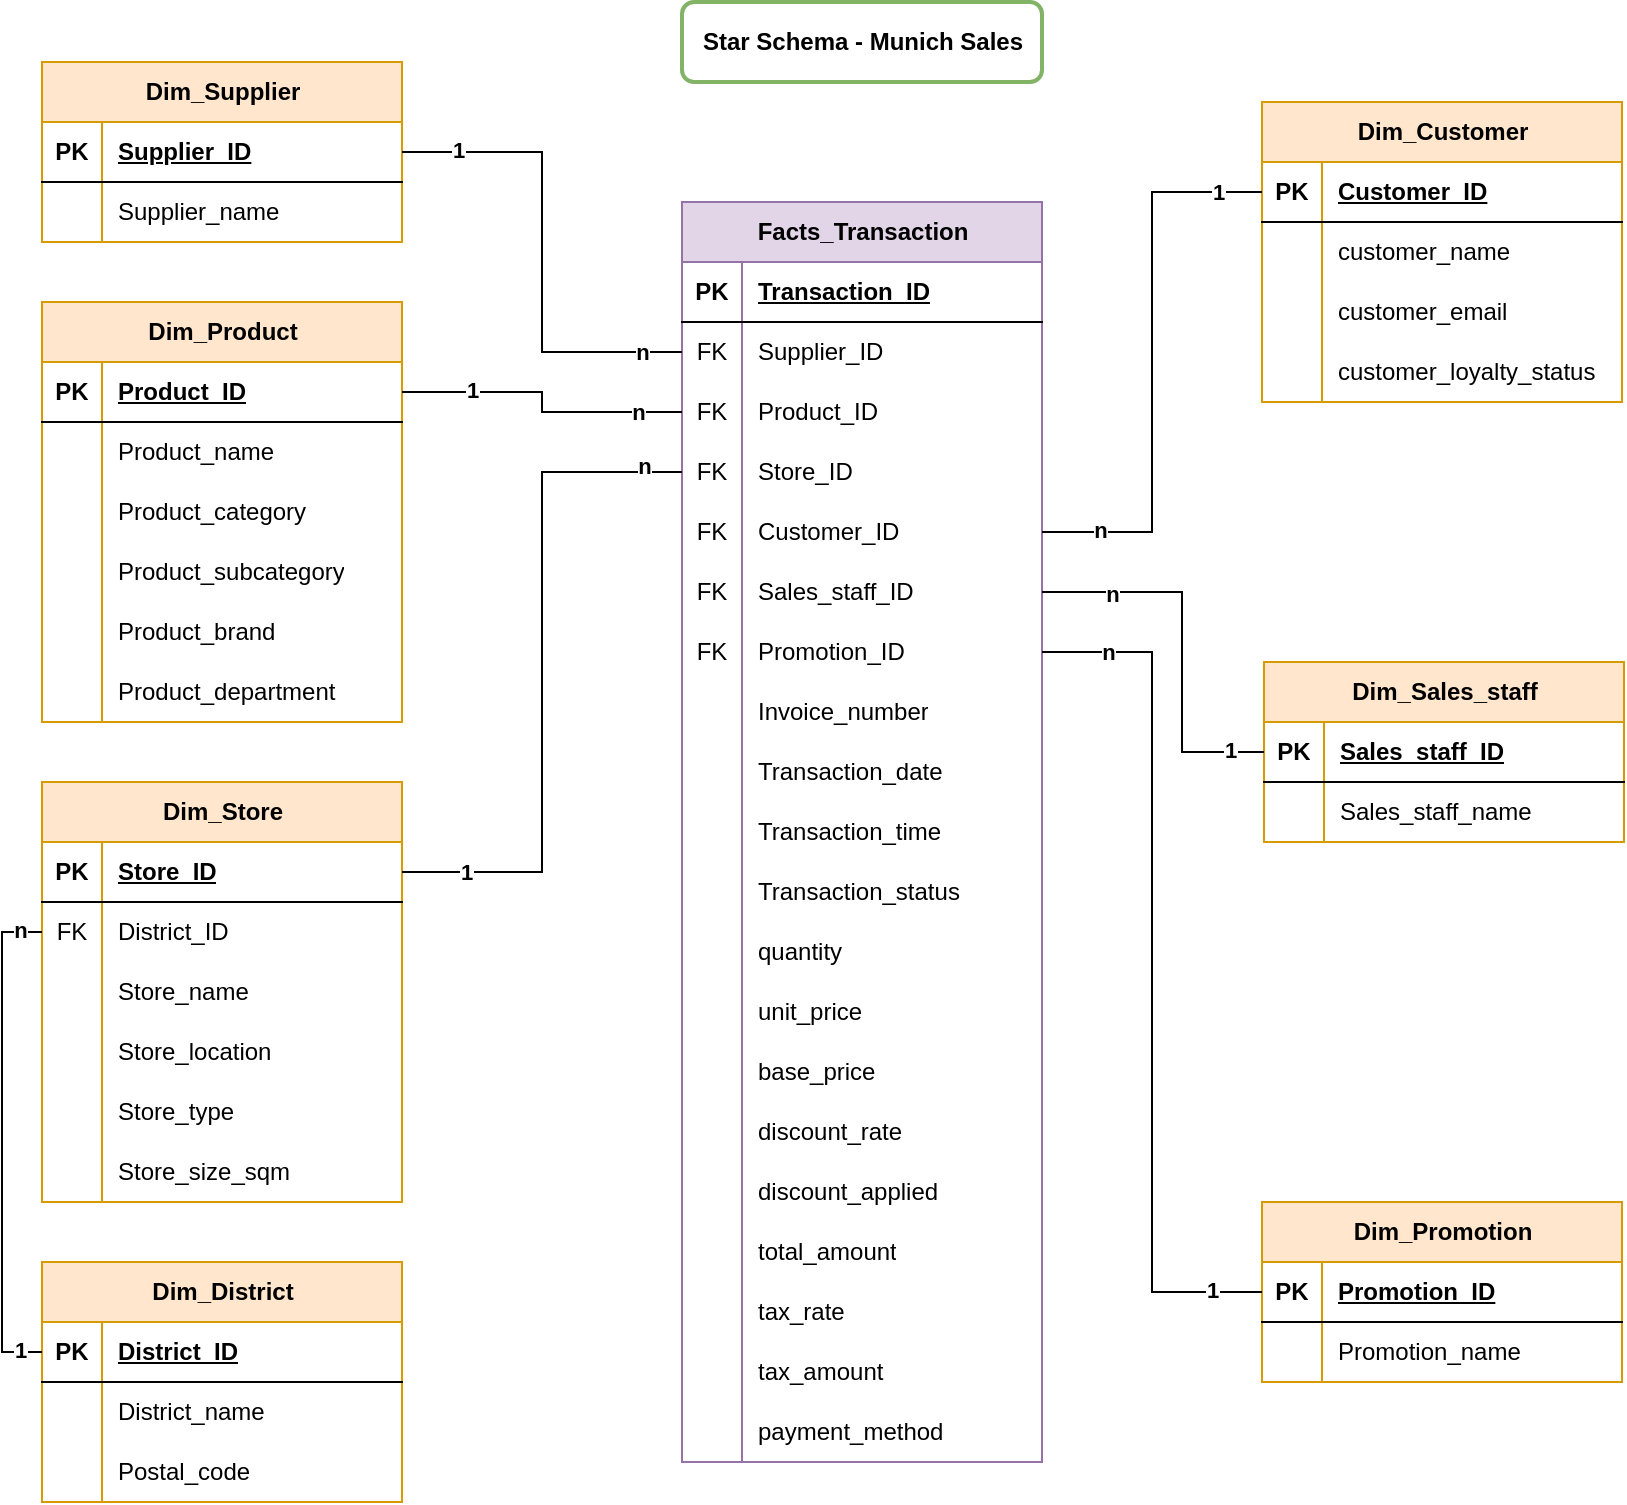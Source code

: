 <mxfile version="26.2.2">
  <diagram id="Hzve3-ISq8-HpT1k10OH" name="Starschema">
    <mxGraphModel dx="1347" dy="943" grid="1" gridSize="10" guides="1" tooltips="1" connect="1" arrows="1" fold="1" page="1" pageScale="1" pageWidth="1169" pageHeight="827" math="0" shadow="0">
      <root>
        <mxCell id="0" />
        <mxCell id="1" parent="0" />
        <mxCell id="BMUu9ArP3gVs7xEnWTKk-1" value="Dim_Customer" style="shape=table;startSize=30;container=1;collapsible=1;childLayout=tableLayout;fixedRows=1;rowLines=0;fontStyle=1;align=center;resizeLast=1;html=1;fillColor=#ffe6cc;strokeColor=#d79b00;" parent="1" vertex="1">
          <mxGeometry x="770" y="60" width="180" height="150" as="geometry" />
        </mxCell>
        <mxCell id="BMUu9ArP3gVs7xEnWTKk-2" value="" style="shape=tableRow;horizontal=0;startSize=0;swimlaneHead=0;swimlaneBody=0;fillColor=none;collapsible=0;dropTarget=0;points=[[0,0.5],[1,0.5]];portConstraint=eastwest;top=0;left=0;right=0;bottom=1;" parent="BMUu9ArP3gVs7xEnWTKk-1" vertex="1">
          <mxGeometry y="30" width="180" height="30" as="geometry" />
        </mxCell>
        <mxCell id="BMUu9ArP3gVs7xEnWTKk-3" value="PK" style="shape=partialRectangle;connectable=0;fillColor=none;top=0;left=0;bottom=0;right=0;fontStyle=1;overflow=hidden;whiteSpace=wrap;html=1;" parent="BMUu9ArP3gVs7xEnWTKk-2" vertex="1">
          <mxGeometry width="30" height="30" as="geometry">
            <mxRectangle width="30" height="30" as="alternateBounds" />
          </mxGeometry>
        </mxCell>
        <mxCell id="BMUu9ArP3gVs7xEnWTKk-4" value="Customer_ID" style="shape=partialRectangle;connectable=0;fillColor=none;top=0;left=0;bottom=0;right=0;align=left;spacingLeft=6;fontStyle=5;overflow=hidden;whiteSpace=wrap;html=1;" parent="BMUu9ArP3gVs7xEnWTKk-2" vertex="1">
          <mxGeometry x="30" width="150" height="30" as="geometry">
            <mxRectangle width="150" height="30" as="alternateBounds" />
          </mxGeometry>
        </mxCell>
        <mxCell id="BMUu9ArP3gVs7xEnWTKk-5" value="" style="shape=tableRow;horizontal=0;startSize=0;swimlaneHead=0;swimlaneBody=0;fillColor=none;collapsible=0;dropTarget=0;points=[[0,0.5],[1,0.5]];portConstraint=eastwest;top=0;left=0;right=0;bottom=0;" parent="BMUu9ArP3gVs7xEnWTKk-1" vertex="1">
          <mxGeometry y="60" width="180" height="30" as="geometry" />
        </mxCell>
        <mxCell id="BMUu9ArP3gVs7xEnWTKk-6" value="" style="shape=partialRectangle;connectable=0;fillColor=none;top=0;left=0;bottom=0;right=0;editable=1;overflow=hidden;whiteSpace=wrap;html=1;" parent="BMUu9ArP3gVs7xEnWTKk-5" vertex="1">
          <mxGeometry width="30" height="30" as="geometry">
            <mxRectangle width="30" height="30" as="alternateBounds" />
          </mxGeometry>
        </mxCell>
        <mxCell id="BMUu9ArP3gVs7xEnWTKk-7" value="customer_name" style="shape=partialRectangle;connectable=0;fillColor=none;top=0;left=0;bottom=0;right=0;align=left;spacingLeft=6;overflow=hidden;whiteSpace=wrap;html=1;" parent="BMUu9ArP3gVs7xEnWTKk-5" vertex="1">
          <mxGeometry x="30" width="150" height="30" as="geometry">
            <mxRectangle width="150" height="30" as="alternateBounds" />
          </mxGeometry>
        </mxCell>
        <mxCell id="BMUu9ArP3gVs7xEnWTKk-8" value="" style="shape=tableRow;horizontal=0;startSize=0;swimlaneHead=0;swimlaneBody=0;fillColor=none;collapsible=0;dropTarget=0;points=[[0,0.5],[1,0.5]];portConstraint=eastwest;top=0;left=0;right=0;bottom=0;" parent="BMUu9ArP3gVs7xEnWTKk-1" vertex="1">
          <mxGeometry y="90" width="180" height="30" as="geometry" />
        </mxCell>
        <mxCell id="BMUu9ArP3gVs7xEnWTKk-9" value="" style="shape=partialRectangle;connectable=0;fillColor=none;top=0;left=0;bottom=0;right=0;editable=1;overflow=hidden;whiteSpace=wrap;html=1;" parent="BMUu9ArP3gVs7xEnWTKk-8" vertex="1">
          <mxGeometry width="30" height="30" as="geometry">
            <mxRectangle width="30" height="30" as="alternateBounds" />
          </mxGeometry>
        </mxCell>
        <mxCell id="BMUu9ArP3gVs7xEnWTKk-10" value="customer_email" style="shape=partialRectangle;connectable=0;fillColor=none;top=0;left=0;bottom=0;right=0;align=left;spacingLeft=6;overflow=hidden;whiteSpace=wrap;html=1;" parent="BMUu9ArP3gVs7xEnWTKk-8" vertex="1">
          <mxGeometry x="30" width="150" height="30" as="geometry">
            <mxRectangle width="150" height="30" as="alternateBounds" />
          </mxGeometry>
        </mxCell>
        <mxCell id="BMUu9ArP3gVs7xEnWTKk-11" value="" style="shape=tableRow;horizontal=0;startSize=0;swimlaneHead=0;swimlaneBody=0;fillColor=none;collapsible=0;dropTarget=0;points=[[0,0.5],[1,0.5]];portConstraint=eastwest;top=0;left=0;right=0;bottom=0;" parent="BMUu9ArP3gVs7xEnWTKk-1" vertex="1">
          <mxGeometry y="120" width="180" height="30" as="geometry" />
        </mxCell>
        <mxCell id="BMUu9ArP3gVs7xEnWTKk-12" value="" style="shape=partialRectangle;connectable=0;fillColor=none;top=0;left=0;bottom=0;right=0;editable=1;overflow=hidden;whiteSpace=wrap;html=1;" parent="BMUu9ArP3gVs7xEnWTKk-11" vertex="1">
          <mxGeometry width="30" height="30" as="geometry">
            <mxRectangle width="30" height="30" as="alternateBounds" />
          </mxGeometry>
        </mxCell>
        <mxCell id="BMUu9ArP3gVs7xEnWTKk-13" value="customer_loyalty_status" style="shape=partialRectangle;connectable=0;fillColor=none;top=0;left=0;bottom=0;right=0;align=left;spacingLeft=6;overflow=hidden;whiteSpace=wrap;html=1;" parent="BMUu9ArP3gVs7xEnWTKk-11" vertex="1">
          <mxGeometry x="30" width="150" height="30" as="geometry">
            <mxRectangle width="150" height="30" as="alternateBounds" />
          </mxGeometry>
        </mxCell>
        <mxCell id="BMUu9ArP3gVs7xEnWTKk-14" value="Dim_Product" style="shape=table;startSize=30;container=1;collapsible=1;childLayout=tableLayout;fixedRows=1;rowLines=0;fontStyle=1;align=center;resizeLast=1;html=1;fillColor=#ffe6cc;strokeColor=#d79b00;" parent="1" vertex="1">
          <mxGeometry x="160" y="160" width="180" height="210" as="geometry" />
        </mxCell>
        <mxCell id="BMUu9ArP3gVs7xEnWTKk-15" value="" style="shape=tableRow;horizontal=0;startSize=0;swimlaneHead=0;swimlaneBody=0;fillColor=none;collapsible=0;dropTarget=0;points=[[0,0.5],[1,0.5]];portConstraint=eastwest;top=0;left=0;right=0;bottom=1;" parent="BMUu9ArP3gVs7xEnWTKk-14" vertex="1">
          <mxGeometry y="30" width="180" height="30" as="geometry" />
        </mxCell>
        <mxCell id="BMUu9ArP3gVs7xEnWTKk-16" value="PK" style="shape=partialRectangle;connectable=0;fillColor=none;top=0;left=0;bottom=0;right=0;fontStyle=1;overflow=hidden;whiteSpace=wrap;html=1;" parent="BMUu9ArP3gVs7xEnWTKk-15" vertex="1">
          <mxGeometry width="30" height="30" as="geometry">
            <mxRectangle width="30" height="30" as="alternateBounds" />
          </mxGeometry>
        </mxCell>
        <mxCell id="BMUu9ArP3gVs7xEnWTKk-17" value="Product_ID" style="shape=partialRectangle;connectable=0;fillColor=none;top=0;left=0;bottom=0;right=0;align=left;spacingLeft=6;fontStyle=5;overflow=hidden;whiteSpace=wrap;html=1;" parent="BMUu9ArP3gVs7xEnWTKk-15" vertex="1">
          <mxGeometry x="30" width="150" height="30" as="geometry">
            <mxRectangle width="150" height="30" as="alternateBounds" />
          </mxGeometry>
        </mxCell>
        <mxCell id="BMUu9ArP3gVs7xEnWTKk-18" value="" style="shape=tableRow;horizontal=0;startSize=0;swimlaneHead=0;swimlaneBody=0;fillColor=none;collapsible=0;dropTarget=0;points=[[0,0.5],[1,0.5]];portConstraint=eastwest;top=0;left=0;right=0;bottom=0;" parent="BMUu9ArP3gVs7xEnWTKk-14" vertex="1">
          <mxGeometry y="60" width="180" height="30" as="geometry" />
        </mxCell>
        <mxCell id="BMUu9ArP3gVs7xEnWTKk-19" value="" style="shape=partialRectangle;connectable=0;fillColor=none;top=0;left=0;bottom=0;right=0;editable=1;overflow=hidden;whiteSpace=wrap;html=1;" parent="BMUu9ArP3gVs7xEnWTKk-18" vertex="1">
          <mxGeometry width="30" height="30" as="geometry">
            <mxRectangle width="30" height="30" as="alternateBounds" />
          </mxGeometry>
        </mxCell>
        <mxCell id="BMUu9ArP3gVs7xEnWTKk-20" value="Product_name" style="shape=partialRectangle;connectable=0;fillColor=none;top=0;left=0;bottom=0;right=0;align=left;spacingLeft=6;overflow=hidden;whiteSpace=wrap;html=1;" parent="BMUu9ArP3gVs7xEnWTKk-18" vertex="1">
          <mxGeometry x="30" width="150" height="30" as="geometry">
            <mxRectangle width="150" height="30" as="alternateBounds" />
          </mxGeometry>
        </mxCell>
        <mxCell id="BMUu9ArP3gVs7xEnWTKk-21" value="" style="shape=tableRow;horizontal=0;startSize=0;swimlaneHead=0;swimlaneBody=0;fillColor=none;collapsible=0;dropTarget=0;points=[[0,0.5],[1,0.5]];portConstraint=eastwest;top=0;left=0;right=0;bottom=0;" parent="BMUu9ArP3gVs7xEnWTKk-14" vertex="1">
          <mxGeometry y="90" width="180" height="30" as="geometry" />
        </mxCell>
        <mxCell id="BMUu9ArP3gVs7xEnWTKk-22" value="" style="shape=partialRectangle;connectable=0;fillColor=none;top=0;left=0;bottom=0;right=0;editable=1;overflow=hidden;whiteSpace=wrap;html=1;" parent="BMUu9ArP3gVs7xEnWTKk-21" vertex="1">
          <mxGeometry width="30" height="30" as="geometry">
            <mxRectangle width="30" height="30" as="alternateBounds" />
          </mxGeometry>
        </mxCell>
        <mxCell id="BMUu9ArP3gVs7xEnWTKk-23" value="Product_category" style="shape=partialRectangle;connectable=0;fillColor=none;top=0;left=0;bottom=0;right=0;align=left;spacingLeft=6;overflow=hidden;whiteSpace=wrap;html=1;" parent="BMUu9ArP3gVs7xEnWTKk-21" vertex="1">
          <mxGeometry x="30" width="150" height="30" as="geometry">
            <mxRectangle width="150" height="30" as="alternateBounds" />
          </mxGeometry>
        </mxCell>
        <mxCell id="BMUu9ArP3gVs7xEnWTKk-24" value="" style="shape=tableRow;horizontal=0;startSize=0;swimlaneHead=0;swimlaneBody=0;fillColor=none;collapsible=0;dropTarget=0;points=[[0,0.5],[1,0.5]];portConstraint=eastwest;top=0;left=0;right=0;bottom=0;" parent="BMUu9ArP3gVs7xEnWTKk-14" vertex="1">
          <mxGeometry y="120" width="180" height="30" as="geometry" />
        </mxCell>
        <mxCell id="BMUu9ArP3gVs7xEnWTKk-25" value="" style="shape=partialRectangle;connectable=0;fillColor=none;top=0;left=0;bottom=0;right=0;editable=1;overflow=hidden;whiteSpace=wrap;html=1;" parent="BMUu9ArP3gVs7xEnWTKk-24" vertex="1">
          <mxGeometry width="30" height="30" as="geometry">
            <mxRectangle width="30" height="30" as="alternateBounds" />
          </mxGeometry>
        </mxCell>
        <mxCell id="BMUu9ArP3gVs7xEnWTKk-26" value="Product_subcategory" style="shape=partialRectangle;connectable=0;fillColor=none;top=0;left=0;bottom=0;right=0;align=left;spacingLeft=6;overflow=hidden;whiteSpace=wrap;html=1;" parent="BMUu9ArP3gVs7xEnWTKk-24" vertex="1">
          <mxGeometry x="30" width="150" height="30" as="geometry">
            <mxRectangle width="150" height="30" as="alternateBounds" />
          </mxGeometry>
        </mxCell>
        <mxCell id="BMUu9ArP3gVs7xEnWTKk-27" value="" style="shape=tableRow;horizontal=0;startSize=0;swimlaneHead=0;swimlaneBody=0;fillColor=none;collapsible=0;dropTarget=0;points=[[0,0.5],[1,0.5]];portConstraint=eastwest;top=0;left=0;right=0;bottom=0;" parent="BMUu9ArP3gVs7xEnWTKk-14" vertex="1">
          <mxGeometry y="150" width="180" height="30" as="geometry" />
        </mxCell>
        <mxCell id="BMUu9ArP3gVs7xEnWTKk-28" value="" style="shape=partialRectangle;connectable=0;fillColor=none;top=0;left=0;bottom=0;right=0;editable=1;overflow=hidden;whiteSpace=wrap;html=1;" parent="BMUu9ArP3gVs7xEnWTKk-27" vertex="1">
          <mxGeometry width="30" height="30" as="geometry">
            <mxRectangle width="30" height="30" as="alternateBounds" />
          </mxGeometry>
        </mxCell>
        <mxCell id="BMUu9ArP3gVs7xEnWTKk-29" value="Product_brand" style="shape=partialRectangle;connectable=0;fillColor=none;top=0;left=0;bottom=0;right=0;align=left;spacingLeft=6;overflow=hidden;whiteSpace=wrap;html=1;" parent="BMUu9ArP3gVs7xEnWTKk-27" vertex="1">
          <mxGeometry x="30" width="150" height="30" as="geometry">
            <mxRectangle width="150" height="30" as="alternateBounds" />
          </mxGeometry>
        </mxCell>
        <mxCell id="BMUu9ArP3gVs7xEnWTKk-30" value="" style="shape=tableRow;horizontal=0;startSize=0;swimlaneHead=0;swimlaneBody=0;fillColor=none;collapsible=0;dropTarget=0;points=[[0,0.5],[1,0.5]];portConstraint=eastwest;top=0;left=0;right=0;bottom=0;" parent="BMUu9ArP3gVs7xEnWTKk-14" vertex="1">
          <mxGeometry y="180" width="180" height="30" as="geometry" />
        </mxCell>
        <mxCell id="BMUu9ArP3gVs7xEnWTKk-31" value="" style="shape=partialRectangle;connectable=0;fillColor=none;top=0;left=0;bottom=0;right=0;editable=1;overflow=hidden;whiteSpace=wrap;html=1;" parent="BMUu9ArP3gVs7xEnWTKk-30" vertex="1">
          <mxGeometry width="30" height="30" as="geometry">
            <mxRectangle width="30" height="30" as="alternateBounds" />
          </mxGeometry>
        </mxCell>
        <mxCell id="BMUu9ArP3gVs7xEnWTKk-32" value="Product_department" style="shape=partialRectangle;connectable=0;fillColor=none;top=0;left=0;bottom=0;right=0;align=left;spacingLeft=6;overflow=hidden;whiteSpace=wrap;html=1;" parent="BMUu9ArP3gVs7xEnWTKk-30" vertex="1">
          <mxGeometry x="30" width="150" height="30" as="geometry">
            <mxRectangle width="150" height="30" as="alternateBounds" />
          </mxGeometry>
        </mxCell>
        <mxCell id="BMUu9ArP3gVs7xEnWTKk-33" value="Dim_Sales_staff" style="shape=table;startSize=30;container=1;collapsible=1;childLayout=tableLayout;fixedRows=1;rowLines=0;fontStyle=1;align=center;resizeLast=1;html=1;fillColor=#ffe6cc;strokeColor=#d79b00;" parent="1" vertex="1">
          <mxGeometry x="771" y="340" width="180" height="90" as="geometry" />
        </mxCell>
        <mxCell id="BMUu9ArP3gVs7xEnWTKk-34" value="" style="shape=tableRow;horizontal=0;startSize=0;swimlaneHead=0;swimlaneBody=0;fillColor=none;collapsible=0;dropTarget=0;points=[[0,0.5],[1,0.5]];portConstraint=eastwest;top=0;left=0;right=0;bottom=1;" parent="BMUu9ArP3gVs7xEnWTKk-33" vertex="1">
          <mxGeometry y="30" width="180" height="30" as="geometry" />
        </mxCell>
        <mxCell id="BMUu9ArP3gVs7xEnWTKk-35" value="PK" style="shape=partialRectangle;connectable=0;fillColor=none;top=0;left=0;bottom=0;right=0;fontStyle=1;overflow=hidden;whiteSpace=wrap;html=1;" parent="BMUu9ArP3gVs7xEnWTKk-34" vertex="1">
          <mxGeometry width="30" height="30" as="geometry">
            <mxRectangle width="30" height="30" as="alternateBounds" />
          </mxGeometry>
        </mxCell>
        <mxCell id="BMUu9ArP3gVs7xEnWTKk-36" value="Sales_staff_ID" style="shape=partialRectangle;connectable=0;fillColor=none;top=0;left=0;bottom=0;right=0;align=left;spacingLeft=6;fontStyle=5;overflow=hidden;whiteSpace=wrap;html=1;" parent="BMUu9ArP3gVs7xEnWTKk-34" vertex="1">
          <mxGeometry x="30" width="150" height="30" as="geometry">
            <mxRectangle width="150" height="30" as="alternateBounds" />
          </mxGeometry>
        </mxCell>
        <mxCell id="BMUu9ArP3gVs7xEnWTKk-37" value="" style="shape=tableRow;horizontal=0;startSize=0;swimlaneHead=0;swimlaneBody=0;fillColor=none;collapsible=0;dropTarget=0;points=[[0,0.5],[1,0.5]];portConstraint=eastwest;top=0;left=0;right=0;bottom=0;" parent="BMUu9ArP3gVs7xEnWTKk-33" vertex="1">
          <mxGeometry y="60" width="180" height="30" as="geometry" />
        </mxCell>
        <mxCell id="BMUu9ArP3gVs7xEnWTKk-38" value="" style="shape=partialRectangle;connectable=0;fillColor=none;top=0;left=0;bottom=0;right=0;editable=1;overflow=hidden;whiteSpace=wrap;html=1;" parent="BMUu9ArP3gVs7xEnWTKk-37" vertex="1">
          <mxGeometry width="30" height="30" as="geometry">
            <mxRectangle width="30" height="30" as="alternateBounds" />
          </mxGeometry>
        </mxCell>
        <mxCell id="BMUu9ArP3gVs7xEnWTKk-39" value="Sales_staff_name" style="shape=partialRectangle;connectable=0;fillColor=none;top=0;left=0;bottom=0;right=0;align=left;spacingLeft=6;overflow=hidden;whiteSpace=wrap;html=1;" parent="BMUu9ArP3gVs7xEnWTKk-37" vertex="1">
          <mxGeometry x="30" width="150" height="30" as="geometry">
            <mxRectangle width="150" height="30" as="alternateBounds" />
          </mxGeometry>
        </mxCell>
        <mxCell id="BMUu9ArP3gVs7xEnWTKk-40" value="Dim_Promotion" style="shape=table;startSize=30;container=1;collapsible=1;childLayout=tableLayout;fixedRows=1;rowLines=0;fontStyle=1;align=center;resizeLast=1;html=1;fillColor=#ffe6cc;strokeColor=#d79b00;" parent="1" vertex="1">
          <mxGeometry x="770" y="610" width="180" height="90" as="geometry" />
        </mxCell>
        <mxCell id="BMUu9ArP3gVs7xEnWTKk-41" value="" style="shape=tableRow;horizontal=0;startSize=0;swimlaneHead=0;swimlaneBody=0;fillColor=none;collapsible=0;dropTarget=0;points=[[0,0.5],[1,0.5]];portConstraint=eastwest;top=0;left=0;right=0;bottom=1;" parent="BMUu9ArP3gVs7xEnWTKk-40" vertex="1">
          <mxGeometry y="30" width="180" height="30" as="geometry" />
        </mxCell>
        <mxCell id="BMUu9ArP3gVs7xEnWTKk-42" value="PK" style="shape=partialRectangle;connectable=0;fillColor=none;top=0;left=0;bottom=0;right=0;fontStyle=1;overflow=hidden;whiteSpace=wrap;html=1;" parent="BMUu9ArP3gVs7xEnWTKk-41" vertex="1">
          <mxGeometry width="30" height="30" as="geometry">
            <mxRectangle width="30" height="30" as="alternateBounds" />
          </mxGeometry>
        </mxCell>
        <mxCell id="BMUu9ArP3gVs7xEnWTKk-43" value="Promotion_ID" style="shape=partialRectangle;connectable=0;fillColor=none;top=0;left=0;bottom=0;right=0;align=left;spacingLeft=6;fontStyle=5;overflow=hidden;whiteSpace=wrap;html=1;" parent="BMUu9ArP3gVs7xEnWTKk-41" vertex="1">
          <mxGeometry x="30" width="150" height="30" as="geometry">
            <mxRectangle width="150" height="30" as="alternateBounds" />
          </mxGeometry>
        </mxCell>
        <mxCell id="BMUu9ArP3gVs7xEnWTKk-44" value="" style="shape=tableRow;horizontal=0;startSize=0;swimlaneHead=0;swimlaneBody=0;fillColor=none;collapsible=0;dropTarget=0;points=[[0,0.5],[1,0.5]];portConstraint=eastwest;top=0;left=0;right=0;bottom=0;" parent="BMUu9ArP3gVs7xEnWTKk-40" vertex="1">
          <mxGeometry y="60" width="180" height="30" as="geometry" />
        </mxCell>
        <mxCell id="BMUu9ArP3gVs7xEnWTKk-45" value="" style="shape=partialRectangle;connectable=0;fillColor=none;top=0;left=0;bottom=0;right=0;editable=1;overflow=hidden;whiteSpace=wrap;html=1;" parent="BMUu9ArP3gVs7xEnWTKk-44" vertex="1">
          <mxGeometry width="30" height="30" as="geometry">
            <mxRectangle width="30" height="30" as="alternateBounds" />
          </mxGeometry>
        </mxCell>
        <mxCell id="BMUu9ArP3gVs7xEnWTKk-46" value="Promotion_name" style="shape=partialRectangle;connectable=0;fillColor=none;top=0;left=0;bottom=0;right=0;align=left;spacingLeft=6;overflow=hidden;whiteSpace=wrap;html=1;" parent="BMUu9ArP3gVs7xEnWTKk-44" vertex="1">
          <mxGeometry x="30" width="150" height="30" as="geometry">
            <mxRectangle width="150" height="30" as="alternateBounds" />
          </mxGeometry>
        </mxCell>
        <mxCell id="BMUu9ArP3gVs7xEnWTKk-49" value="Dim_Store" style="shape=table;startSize=30;container=1;collapsible=1;childLayout=tableLayout;fixedRows=1;rowLines=0;fontStyle=1;align=center;resizeLast=1;html=1;fillColor=#ffe6cc;strokeColor=#d79b00;" parent="1" vertex="1">
          <mxGeometry x="160" y="400" width="180" height="210" as="geometry" />
        </mxCell>
        <mxCell id="BMUu9ArP3gVs7xEnWTKk-50" value="" style="shape=tableRow;horizontal=0;startSize=0;swimlaneHead=0;swimlaneBody=0;fillColor=none;collapsible=0;dropTarget=0;points=[[0,0.5],[1,0.5]];portConstraint=eastwest;top=0;left=0;right=0;bottom=1;" parent="BMUu9ArP3gVs7xEnWTKk-49" vertex="1">
          <mxGeometry y="30" width="180" height="30" as="geometry" />
        </mxCell>
        <mxCell id="BMUu9ArP3gVs7xEnWTKk-51" value="PK" style="shape=partialRectangle;connectable=0;fillColor=none;top=0;left=0;bottom=0;right=0;fontStyle=1;overflow=hidden;whiteSpace=wrap;html=1;" parent="BMUu9ArP3gVs7xEnWTKk-50" vertex="1">
          <mxGeometry width="30" height="30" as="geometry">
            <mxRectangle width="30" height="30" as="alternateBounds" />
          </mxGeometry>
        </mxCell>
        <mxCell id="BMUu9ArP3gVs7xEnWTKk-52" value="Store_ID" style="shape=partialRectangle;connectable=0;fillColor=none;top=0;left=0;bottom=0;right=0;align=left;spacingLeft=6;fontStyle=5;overflow=hidden;whiteSpace=wrap;html=1;" parent="BMUu9ArP3gVs7xEnWTKk-50" vertex="1">
          <mxGeometry x="30" width="150" height="30" as="geometry">
            <mxRectangle width="150" height="30" as="alternateBounds" />
          </mxGeometry>
        </mxCell>
        <mxCell id="BMUu9ArP3gVs7xEnWTKk-53" value="" style="shape=tableRow;horizontal=0;startSize=0;swimlaneHead=0;swimlaneBody=0;fillColor=none;collapsible=0;dropTarget=0;points=[[0,0.5],[1,0.5]];portConstraint=eastwest;top=0;left=0;right=0;bottom=0;" parent="BMUu9ArP3gVs7xEnWTKk-49" vertex="1">
          <mxGeometry y="60" width="180" height="30" as="geometry" />
        </mxCell>
        <mxCell id="BMUu9ArP3gVs7xEnWTKk-54" value="FK" style="shape=partialRectangle;connectable=0;fillColor=none;top=0;left=0;bottom=0;right=0;editable=1;overflow=hidden;whiteSpace=wrap;html=1;" parent="BMUu9ArP3gVs7xEnWTKk-53" vertex="1">
          <mxGeometry width="30" height="30" as="geometry">
            <mxRectangle width="30" height="30" as="alternateBounds" />
          </mxGeometry>
        </mxCell>
        <mxCell id="BMUu9ArP3gVs7xEnWTKk-55" value="District_ID" style="shape=partialRectangle;connectable=0;fillColor=none;top=0;left=0;bottom=0;right=0;align=left;spacingLeft=6;overflow=hidden;whiteSpace=wrap;html=1;" parent="BMUu9ArP3gVs7xEnWTKk-53" vertex="1">
          <mxGeometry x="30" width="150" height="30" as="geometry">
            <mxRectangle width="150" height="30" as="alternateBounds" />
          </mxGeometry>
        </mxCell>
        <mxCell id="BMUu9ArP3gVs7xEnWTKk-56" value="" style="shape=tableRow;horizontal=0;startSize=0;swimlaneHead=0;swimlaneBody=0;fillColor=none;collapsible=0;dropTarget=0;points=[[0,0.5],[1,0.5]];portConstraint=eastwest;top=0;left=0;right=0;bottom=0;" parent="BMUu9ArP3gVs7xEnWTKk-49" vertex="1">
          <mxGeometry y="90" width="180" height="30" as="geometry" />
        </mxCell>
        <mxCell id="BMUu9ArP3gVs7xEnWTKk-57" value="" style="shape=partialRectangle;connectable=0;fillColor=none;top=0;left=0;bottom=0;right=0;editable=1;overflow=hidden;whiteSpace=wrap;html=1;" parent="BMUu9ArP3gVs7xEnWTKk-56" vertex="1">
          <mxGeometry width="30" height="30" as="geometry">
            <mxRectangle width="30" height="30" as="alternateBounds" />
          </mxGeometry>
        </mxCell>
        <mxCell id="BMUu9ArP3gVs7xEnWTKk-58" value="Store_name" style="shape=partialRectangle;connectable=0;fillColor=none;top=0;left=0;bottom=0;right=0;align=left;spacingLeft=6;overflow=hidden;whiteSpace=wrap;html=1;" parent="BMUu9ArP3gVs7xEnWTKk-56" vertex="1">
          <mxGeometry x="30" width="150" height="30" as="geometry">
            <mxRectangle width="150" height="30" as="alternateBounds" />
          </mxGeometry>
        </mxCell>
        <mxCell id="BMUu9ArP3gVs7xEnWTKk-59" value="" style="shape=tableRow;horizontal=0;startSize=0;swimlaneHead=0;swimlaneBody=0;fillColor=none;collapsible=0;dropTarget=0;points=[[0,0.5],[1,0.5]];portConstraint=eastwest;top=0;left=0;right=0;bottom=0;" parent="BMUu9ArP3gVs7xEnWTKk-49" vertex="1">
          <mxGeometry y="120" width="180" height="30" as="geometry" />
        </mxCell>
        <mxCell id="BMUu9ArP3gVs7xEnWTKk-60" value="" style="shape=partialRectangle;connectable=0;fillColor=none;top=0;left=0;bottom=0;right=0;editable=1;overflow=hidden;whiteSpace=wrap;html=1;" parent="BMUu9ArP3gVs7xEnWTKk-59" vertex="1">
          <mxGeometry width="30" height="30" as="geometry">
            <mxRectangle width="30" height="30" as="alternateBounds" />
          </mxGeometry>
        </mxCell>
        <mxCell id="BMUu9ArP3gVs7xEnWTKk-61" value="Store_location" style="shape=partialRectangle;connectable=0;fillColor=none;top=0;left=0;bottom=0;right=0;align=left;spacingLeft=6;overflow=hidden;whiteSpace=wrap;html=1;" parent="BMUu9ArP3gVs7xEnWTKk-59" vertex="1">
          <mxGeometry x="30" width="150" height="30" as="geometry">
            <mxRectangle width="150" height="30" as="alternateBounds" />
          </mxGeometry>
        </mxCell>
        <mxCell id="BMUu9ArP3gVs7xEnWTKk-62" value="" style="shape=tableRow;horizontal=0;startSize=0;swimlaneHead=0;swimlaneBody=0;fillColor=none;collapsible=0;dropTarget=0;points=[[0,0.5],[1,0.5]];portConstraint=eastwest;top=0;left=0;right=0;bottom=0;" parent="BMUu9ArP3gVs7xEnWTKk-49" vertex="1">
          <mxGeometry y="150" width="180" height="30" as="geometry" />
        </mxCell>
        <mxCell id="BMUu9ArP3gVs7xEnWTKk-63" value="" style="shape=partialRectangle;connectable=0;fillColor=none;top=0;left=0;bottom=0;right=0;editable=1;overflow=hidden;whiteSpace=wrap;html=1;" parent="BMUu9ArP3gVs7xEnWTKk-62" vertex="1">
          <mxGeometry width="30" height="30" as="geometry">
            <mxRectangle width="30" height="30" as="alternateBounds" />
          </mxGeometry>
        </mxCell>
        <mxCell id="BMUu9ArP3gVs7xEnWTKk-64" value="Store_type" style="shape=partialRectangle;connectable=0;fillColor=none;top=0;left=0;bottom=0;right=0;align=left;spacingLeft=6;overflow=hidden;whiteSpace=wrap;html=1;" parent="BMUu9ArP3gVs7xEnWTKk-62" vertex="1">
          <mxGeometry x="30" width="150" height="30" as="geometry">
            <mxRectangle width="150" height="30" as="alternateBounds" />
          </mxGeometry>
        </mxCell>
        <mxCell id="BMUu9ArP3gVs7xEnWTKk-65" value="" style="shape=tableRow;horizontal=0;startSize=0;swimlaneHead=0;swimlaneBody=0;fillColor=none;collapsible=0;dropTarget=0;points=[[0,0.5],[1,0.5]];portConstraint=eastwest;top=0;left=0;right=0;bottom=0;" parent="BMUu9ArP3gVs7xEnWTKk-49" vertex="1">
          <mxGeometry y="180" width="180" height="30" as="geometry" />
        </mxCell>
        <mxCell id="BMUu9ArP3gVs7xEnWTKk-66" value="" style="shape=partialRectangle;connectable=0;fillColor=none;top=0;left=0;bottom=0;right=0;editable=1;overflow=hidden;whiteSpace=wrap;html=1;" parent="BMUu9ArP3gVs7xEnWTKk-65" vertex="1">
          <mxGeometry width="30" height="30" as="geometry">
            <mxRectangle width="30" height="30" as="alternateBounds" />
          </mxGeometry>
        </mxCell>
        <mxCell id="BMUu9ArP3gVs7xEnWTKk-67" value="Store_size_sqm" style="shape=partialRectangle;connectable=0;fillColor=none;top=0;left=0;bottom=0;right=0;align=left;spacingLeft=6;overflow=hidden;whiteSpace=wrap;html=1;" parent="BMUu9ArP3gVs7xEnWTKk-65" vertex="1">
          <mxGeometry x="30" width="150" height="30" as="geometry">
            <mxRectangle width="150" height="30" as="alternateBounds" />
          </mxGeometry>
        </mxCell>
        <mxCell id="BMUu9ArP3gVs7xEnWTKk-68" value="Dim_Supplier" style="shape=table;startSize=30;container=1;collapsible=1;childLayout=tableLayout;fixedRows=1;rowLines=0;fontStyle=1;align=center;resizeLast=1;html=1;fillColor=#ffe6cc;strokeColor=#d79b00;" parent="1" vertex="1">
          <mxGeometry x="160" y="40" width="180" height="90" as="geometry" />
        </mxCell>
        <mxCell id="BMUu9ArP3gVs7xEnWTKk-69" value="" style="shape=tableRow;horizontal=0;startSize=0;swimlaneHead=0;swimlaneBody=0;fillColor=none;collapsible=0;dropTarget=0;points=[[0,0.5],[1,0.5]];portConstraint=eastwest;top=0;left=0;right=0;bottom=1;" parent="BMUu9ArP3gVs7xEnWTKk-68" vertex="1">
          <mxGeometry y="30" width="180" height="30" as="geometry" />
        </mxCell>
        <mxCell id="BMUu9ArP3gVs7xEnWTKk-70" value="PK" style="shape=partialRectangle;connectable=0;fillColor=none;top=0;left=0;bottom=0;right=0;fontStyle=1;overflow=hidden;whiteSpace=wrap;html=1;" parent="BMUu9ArP3gVs7xEnWTKk-69" vertex="1">
          <mxGeometry width="30" height="30" as="geometry">
            <mxRectangle width="30" height="30" as="alternateBounds" />
          </mxGeometry>
        </mxCell>
        <mxCell id="BMUu9ArP3gVs7xEnWTKk-71" value="Supplier_ID" style="shape=partialRectangle;connectable=0;fillColor=none;top=0;left=0;bottom=0;right=0;align=left;spacingLeft=6;fontStyle=5;overflow=hidden;whiteSpace=wrap;html=1;" parent="BMUu9ArP3gVs7xEnWTKk-69" vertex="1">
          <mxGeometry x="30" width="150" height="30" as="geometry">
            <mxRectangle width="150" height="30" as="alternateBounds" />
          </mxGeometry>
        </mxCell>
        <mxCell id="BMUu9ArP3gVs7xEnWTKk-72" value="" style="shape=tableRow;horizontal=0;startSize=0;swimlaneHead=0;swimlaneBody=0;fillColor=none;collapsible=0;dropTarget=0;points=[[0,0.5],[1,0.5]];portConstraint=eastwest;top=0;left=0;right=0;bottom=0;" parent="BMUu9ArP3gVs7xEnWTKk-68" vertex="1">
          <mxGeometry y="60" width="180" height="30" as="geometry" />
        </mxCell>
        <mxCell id="BMUu9ArP3gVs7xEnWTKk-73" value="" style="shape=partialRectangle;connectable=0;fillColor=none;top=0;left=0;bottom=0;right=0;editable=1;overflow=hidden;whiteSpace=wrap;html=1;" parent="BMUu9ArP3gVs7xEnWTKk-72" vertex="1">
          <mxGeometry width="30" height="30" as="geometry">
            <mxRectangle width="30" height="30" as="alternateBounds" />
          </mxGeometry>
        </mxCell>
        <mxCell id="BMUu9ArP3gVs7xEnWTKk-74" value="Supplier_name" style="shape=partialRectangle;connectable=0;fillColor=none;top=0;left=0;bottom=0;right=0;align=left;spacingLeft=6;overflow=hidden;whiteSpace=wrap;html=1;" parent="BMUu9ArP3gVs7xEnWTKk-72" vertex="1">
          <mxGeometry x="30" width="150" height="30" as="geometry">
            <mxRectangle width="150" height="30" as="alternateBounds" />
          </mxGeometry>
        </mxCell>
        <mxCell id="BMUu9ArP3gVs7xEnWTKk-75" value="Facts_Transaction" style="shape=table;startSize=30;container=1;collapsible=1;childLayout=tableLayout;fixedRows=1;rowLines=0;fontStyle=1;align=center;resizeLast=1;html=1;fillColor=#e1d5e7;strokeColor=#9673a6;" parent="1" vertex="1">
          <mxGeometry x="480" y="110" width="180" height="630" as="geometry" />
        </mxCell>
        <mxCell id="BMUu9ArP3gVs7xEnWTKk-76" value="" style="shape=tableRow;horizontal=0;startSize=0;swimlaneHead=0;swimlaneBody=0;fillColor=none;collapsible=0;dropTarget=0;points=[[0,0.5],[1,0.5]];portConstraint=eastwest;top=0;left=0;right=0;bottom=1;" parent="BMUu9ArP3gVs7xEnWTKk-75" vertex="1">
          <mxGeometry y="30" width="180" height="30" as="geometry" />
        </mxCell>
        <mxCell id="BMUu9ArP3gVs7xEnWTKk-77" value="PK" style="shape=partialRectangle;connectable=0;fillColor=none;top=0;left=0;bottom=0;right=0;fontStyle=1;overflow=hidden;whiteSpace=wrap;html=1;" parent="BMUu9ArP3gVs7xEnWTKk-76" vertex="1">
          <mxGeometry width="30" height="30" as="geometry">
            <mxRectangle width="30" height="30" as="alternateBounds" />
          </mxGeometry>
        </mxCell>
        <mxCell id="BMUu9ArP3gVs7xEnWTKk-78" value="Transaction_ID" style="shape=partialRectangle;connectable=0;fillColor=none;top=0;left=0;bottom=0;right=0;align=left;spacingLeft=6;fontStyle=5;overflow=hidden;whiteSpace=wrap;html=1;" parent="BMUu9ArP3gVs7xEnWTKk-76" vertex="1">
          <mxGeometry x="30" width="150" height="30" as="geometry">
            <mxRectangle width="150" height="30" as="alternateBounds" />
          </mxGeometry>
        </mxCell>
        <mxCell id="BMUu9ArP3gVs7xEnWTKk-79" value="" style="shape=tableRow;horizontal=0;startSize=0;swimlaneHead=0;swimlaneBody=0;fillColor=none;collapsible=0;dropTarget=0;points=[[0,0.5],[1,0.5]];portConstraint=eastwest;top=0;left=0;right=0;bottom=0;" parent="BMUu9ArP3gVs7xEnWTKk-75" vertex="1">
          <mxGeometry y="60" width="180" height="30" as="geometry" />
        </mxCell>
        <mxCell id="BMUu9ArP3gVs7xEnWTKk-80" value="FK" style="shape=partialRectangle;connectable=0;fillColor=none;top=0;left=0;bottom=0;right=0;editable=1;overflow=hidden;whiteSpace=wrap;html=1;" parent="BMUu9ArP3gVs7xEnWTKk-79" vertex="1">
          <mxGeometry width="30" height="30" as="geometry">
            <mxRectangle width="30" height="30" as="alternateBounds" />
          </mxGeometry>
        </mxCell>
        <mxCell id="BMUu9ArP3gVs7xEnWTKk-81" value="Supplier_ID" style="shape=partialRectangle;connectable=0;fillColor=none;top=0;left=0;bottom=0;right=0;align=left;spacingLeft=6;overflow=hidden;whiteSpace=wrap;html=1;" parent="BMUu9ArP3gVs7xEnWTKk-79" vertex="1">
          <mxGeometry x="30" width="150" height="30" as="geometry">
            <mxRectangle width="150" height="30" as="alternateBounds" />
          </mxGeometry>
        </mxCell>
        <mxCell id="BMUu9ArP3gVs7xEnWTKk-82" value="" style="shape=tableRow;horizontal=0;startSize=0;swimlaneHead=0;swimlaneBody=0;fillColor=none;collapsible=0;dropTarget=0;points=[[0,0.5],[1,0.5]];portConstraint=eastwest;top=0;left=0;right=0;bottom=0;" parent="BMUu9ArP3gVs7xEnWTKk-75" vertex="1">
          <mxGeometry y="90" width="180" height="30" as="geometry" />
        </mxCell>
        <mxCell id="BMUu9ArP3gVs7xEnWTKk-83" value="FK" style="shape=partialRectangle;connectable=0;fillColor=none;top=0;left=0;bottom=0;right=0;editable=1;overflow=hidden;whiteSpace=wrap;html=1;" parent="BMUu9ArP3gVs7xEnWTKk-82" vertex="1">
          <mxGeometry width="30" height="30" as="geometry">
            <mxRectangle width="30" height="30" as="alternateBounds" />
          </mxGeometry>
        </mxCell>
        <mxCell id="BMUu9ArP3gVs7xEnWTKk-84" value="Product_ID" style="shape=partialRectangle;connectable=0;fillColor=none;top=0;left=0;bottom=0;right=0;align=left;spacingLeft=6;overflow=hidden;whiteSpace=wrap;html=1;" parent="BMUu9ArP3gVs7xEnWTKk-82" vertex="1">
          <mxGeometry x="30" width="150" height="30" as="geometry">
            <mxRectangle width="150" height="30" as="alternateBounds" />
          </mxGeometry>
        </mxCell>
        <mxCell id="BMUu9ArP3gVs7xEnWTKk-85" value="" style="shape=tableRow;horizontal=0;startSize=0;swimlaneHead=0;swimlaneBody=0;fillColor=none;collapsible=0;dropTarget=0;points=[[0,0.5],[1,0.5]];portConstraint=eastwest;top=0;left=0;right=0;bottom=0;" parent="BMUu9ArP3gVs7xEnWTKk-75" vertex="1">
          <mxGeometry y="120" width="180" height="30" as="geometry" />
        </mxCell>
        <mxCell id="BMUu9ArP3gVs7xEnWTKk-86" value="FK" style="shape=partialRectangle;connectable=0;fillColor=none;top=0;left=0;bottom=0;right=0;editable=1;overflow=hidden;whiteSpace=wrap;html=1;" parent="BMUu9ArP3gVs7xEnWTKk-85" vertex="1">
          <mxGeometry width="30" height="30" as="geometry">
            <mxRectangle width="30" height="30" as="alternateBounds" />
          </mxGeometry>
        </mxCell>
        <mxCell id="BMUu9ArP3gVs7xEnWTKk-87" value="Store_ID" style="shape=partialRectangle;connectable=0;fillColor=none;top=0;left=0;bottom=0;right=0;align=left;spacingLeft=6;overflow=hidden;whiteSpace=wrap;html=1;" parent="BMUu9ArP3gVs7xEnWTKk-85" vertex="1">
          <mxGeometry x="30" width="150" height="30" as="geometry">
            <mxRectangle width="150" height="30" as="alternateBounds" />
          </mxGeometry>
        </mxCell>
        <mxCell id="BMUu9ArP3gVs7xEnWTKk-88" value="" style="shape=tableRow;horizontal=0;startSize=0;swimlaneHead=0;swimlaneBody=0;fillColor=none;collapsible=0;dropTarget=0;points=[[0,0.5],[1,0.5]];portConstraint=eastwest;top=0;left=0;right=0;bottom=0;" parent="BMUu9ArP3gVs7xEnWTKk-75" vertex="1">
          <mxGeometry y="150" width="180" height="30" as="geometry" />
        </mxCell>
        <mxCell id="BMUu9ArP3gVs7xEnWTKk-89" value="FK" style="shape=partialRectangle;connectable=0;fillColor=none;top=0;left=0;bottom=0;right=0;editable=1;overflow=hidden;whiteSpace=wrap;html=1;" parent="BMUu9ArP3gVs7xEnWTKk-88" vertex="1">
          <mxGeometry width="30" height="30" as="geometry">
            <mxRectangle width="30" height="30" as="alternateBounds" />
          </mxGeometry>
        </mxCell>
        <mxCell id="BMUu9ArP3gVs7xEnWTKk-90" value="Customer_ID" style="shape=partialRectangle;connectable=0;fillColor=none;top=0;left=0;bottom=0;right=0;align=left;spacingLeft=6;overflow=hidden;whiteSpace=wrap;html=1;" parent="BMUu9ArP3gVs7xEnWTKk-88" vertex="1">
          <mxGeometry x="30" width="150" height="30" as="geometry">
            <mxRectangle width="150" height="30" as="alternateBounds" />
          </mxGeometry>
        </mxCell>
        <mxCell id="BMUu9ArP3gVs7xEnWTKk-91" value="" style="shape=tableRow;horizontal=0;startSize=0;swimlaneHead=0;swimlaneBody=0;fillColor=none;collapsible=0;dropTarget=0;points=[[0,0.5],[1,0.5]];portConstraint=eastwest;top=0;left=0;right=0;bottom=0;" parent="BMUu9ArP3gVs7xEnWTKk-75" vertex="1">
          <mxGeometry y="180" width="180" height="30" as="geometry" />
        </mxCell>
        <mxCell id="BMUu9ArP3gVs7xEnWTKk-92" value="FK" style="shape=partialRectangle;connectable=0;fillColor=none;top=0;left=0;bottom=0;right=0;editable=1;overflow=hidden;whiteSpace=wrap;html=1;" parent="BMUu9ArP3gVs7xEnWTKk-91" vertex="1">
          <mxGeometry width="30" height="30" as="geometry">
            <mxRectangle width="30" height="30" as="alternateBounds" />
          </mxGeometry>
        </mxCell>
        <mxCell id="BMUu9ArP3gVs7xEnWTKk-93" value="Sales_staff_ID" style="shape=partialRectangle;connectable=0;fillColor=none;top=0;left=0;bottom=0;right=0;align=left;spacingLeft=6;overflow=hidden;whiteSpace=wrap;html=1;" parent="BMUu9ArP3gVs7xEnWTKk-91" vertex="1">
          <mxGeometry x="30" width="150" height="30" as="geometry">
            <mxRectangle width="150" height="30" as="alternateBounds" />
          </mxGeometry>
        </mxCell>
        <mxCell id="BMUu9ArP3gVs7xEnWTKk-94" value="" style="shape=tableRow;horizontal=0;startSize=0;swimlaneHead=0;swimlaneBody=0;fillColor=none;collapsible=0;dropTarget=0;points=[[0,0.5],[1,0.5]];portConstraint=eastwest;top=0;left=0;right=0;bottom=0;" parent="BMUu9ArP3gVs7xEnWTKk-75" vertex="1">
          <mxGeometry y="210" width="180" height="30" as="geometry" />
        </mxCell>
        <mxCell id="BMUu9ArP3gVs7xEnWTKk-95" value="FK" style="shape=partialRectangle;connectable=0;fillColor=none;top=0;left=0;bottom=0;right=0;editable=1;overflow=hidden;whiteSpace=wrap;html=1;" parent="BMUu9ArP3gVs7xEnWTKk-94" vertex="1">
          <mxGeometry width="30" height="30" as="geometry">
            <mxRectangle width="30" height="30" as="alternateBounds" />
          </mxGeometry>
        </mxCell>
        <mxCell id="BMUu9ArP3gVs7xEnWTKk-96" value="Promotion_ID" style="shape=partialRectangle;connectable=0;fillColor=none;top=0;left=0;bottom=0;right=0;align=left;spacingLeft=6;overflow=hidden;whiteSpace=wrap;html=1;" parent="BMUu9ArP3gVs7xEnWTKk-94" vertex="1">
          <mxGeometry x="30" width="150" height="30" as="geometry">
            <mxRectangle width="150" height="30" as="alternateBounds" />
          </mxGeometry>
        </mxCell>
        <mxCell id="BMUu9ArP3gVs7xEnWTKk-97" value="" style="shape=tableRow;horizontal=0;startSize=0;swimlaneHead=0;swimlaneBody=0;fillColor=none;collapsible=0;dropTarget=0;points=[[0,0.5],[1,0.5]];portConstraint=eastwest;top=0;left=0;right=0;bottom=0;" parent="BMUu9ArP3gVs7xEnWTKk-75" vertex="1">
          <mxGeometry y="240" width="180" height="30" as="geometry" />
        </mxCell>
        <mxCell id="BMUu9ArP3gVs7xEnWTKk-98" value="" style="shape=partialRectangle;connectable=0;fillColor=none;top=0;left=0;bottom=0;right=0;editable=1;overflow=hidden;whiteSpace=wrap;html=1;" parent="BMUu9ArP3gVs7xEnWTKk-97" vertex="1">
          <mxGeometry width="30" height="30" as="geometry">
            <mxRectangle width="30" height="30" as="alternateBounds" />
          </mxGeometry>
        </mxCell>
        <mxCell id="BMUu9ArP3gVs7xEnWTKk-99" value="Invoice_number" style="shape=partialRectangle;connectable=0;fillColor=none;top=0;left=0;bottom=0;right=0;align=left;spacingLeft=6;overflow=hidden;whiteSpace=wrap;html=1;" parent="BMUu9ArP3gVs7xEnWTKk-97" vertex="1">
          <mxGeometry x="30" width="150" height="30" as="geometry">
            <mxRectangle width="150" height="30" as="alternateBounds" />
          </mxGeometry>
        </mxCell>
        <mxCell id="BMUu9ArP3gVs7xEnWTKk-100" value="" style="shape=tableRow;horizontal=0;startSize=0;swimlaneHead=0;swimlaneBody=0;fillColor=none;collapsible=0;dropTarget=0;points=[[0,0.5],[1,0.5]];portConstraint=eastwest;top=0;left=0;right=0;bottom=0;" parent="BMUu9ArP3gVs7xEnWTKk-75" vertex="1">
          <mxGeometry y="270" width="180" height="30" as="geometry" />
        </mxCell>
        <mxCell id="BMUu9ArP3gVs7xEnWTKk-101" value="" style="shape=partialRectangle;connectable=0;fillColor=none;top=0;left=0;bottom=0;right=0;editable=1;overflow=hidden;whiteSpace=wrap;html=1;" parent="BMUu9ArP3gVs7xEnWTKk-100" vertex="1">
          <mxGeometry width="30" height="30" as="geometry">
            <mxRectangle width="30" height="30" as="alternateBounds" />
          </mxGeometry>
        </mxCell>
        <mxCell id="BMUu9ArP3gVs7xEnWTKk-102" value="Transaction_date" style="shape=partialRectangle;connectable=0;fillColor=none;top=0;left=0;bottom=0;right=0;align=left;spacingLeft=6;overflow=hidden;whiteSpace=wrap;html=1;" parent="BMUu9ArP3gVs7xEnWTKk-100" vertex="1">
          <mxGeometry x="30" width="150" height="30" as="geometry">
            <mxRectangle width="150" height="30" as="alternateBounds" />
          </mxGeometry>
        </mxCell>
        <mxCell id="BMUu9ArP3gVs7xEnWTKk-103" value="" style="shape=tableRow;horizontal=0;startSize=0;swimlaneHead=0;swimlaneBody=0;fillColor=none;collapsible=0;dropTarget=0;points=[[0,0.5],[1,0.5]];portConstraint=eastwest;top=0;left=0;right=0;bottom=0;" parent="BMUu9ArP3gVs7xEnWTKk-75" vertex="1">
          <mxGeometry y="300" width="180" height="30" as="geometry" />
        </mxCell>
        <mxCell id="BMUu9ArP3gVs7xEnWTKk-104" value="" style="shape=partialRectangle;connectable=0;fillColor=none;top=0;left=0;bottom=0;right=0;editable=1;overflow=hidden;whiteSpace=wrap;html=1;" parent="BMUu9ArP3gVs7xEnWTKk-103" vertex="1">
          <mxGeometry width="30" height="30" as="geometry">
            <mxRectangle width="30" height="30" as="alternateBounds" />
          </mxGeometry>
        </mxCell>
        <mxCell id="BMUu9ArP3gVs7xEnWTKk-105" value="Transaction_time" style="shape=partialRectangle;connectable=0;fillColor=none;top=0;left=0;bottom=0;right=0;align=left;spacingLeft=6;overflow=hidden;whiteSpace=wrap;html=1;" parent="BMUu9ArP3gVs7xEnWTKk-103" vertex="1">
          <mxGeometry x="30" width="150" height="30" as="geometry">
            <mxRectangle width="150" height="30" as="alternateBounds" />
          </mxGeometry>
        </mxCell>
        <mxCell id="BMUu9ArP3gVs7xEnWTKk-106" value="" style="shape=tableRow;horizontal=0;startSize=0;swimlaneHead=0;swimlaneBody=0;fillColor=none;collapsible=0;dropTarget=0;points=[[0,0.5],[1,0.5]];portConstraint=eastwest;top=0;left=0;right=0;bottom=0;" parent="BMUu9ArP3gVs7xEnWTKk-75" vertex="1">
          <mxGeometry y="330" width="180" height="30" as="geometry" />
        </mxCell>
        <mxCell id="BMUu9ArP3gVs7xEnWTKk-107" value="" style="shape=partialRectangle;connectable=0;fillColor=none;top=0;left=0;bottom=0;right=0;editable=1;overflow=hidden;whiteSpace=wrap;html=1;" parent="BMUu9ArP3gVs7xEnWTKk-106" vertex="1">
          <mxGeometry width="30" height="30" as="geometry">
            <mxRectangle width="30" height="30" as="alternateBounds" />
          </mxGeometry>
        </mxCell>
        <mxCell id="BMUu9ArP3gVs7xEnWTKk-108" value="Transaction_status" style="shape=partialRectangle;connectable=0;fillColor=none;top=0;left=0;bottom=0;right=0;align=left;spacingLeft=6;overflow=hidden;whiteSpace=wrap;html=1;" parent="BMUu9ArP3gVs7xEnWTKk-106" vertex="1">
          <mxGeometry x="30" width="150" height="30" as="geometry">
            <mxRectangle width="150" height="30" as="alternateBounds" />
          </mxGeometry>
        </mxCell>
        <mxCell id="BMUu9ArP3gVs7xEnWTKk-109" value="" style="shape=tableRow;horizontal=0;startSize=0;swimlaneHead=0;swimlaneBody=0;fillColor=none;collapsible=0;dropTarget=0;points=[[0,0.5],[1,0.5]];portConstraint=eastwest;top=0;left=0;right=0;bottom=0;" parent="BMUu9ArP3gVs7xEnWTKk-75" vertex="1">
          <mxGeometry y="360" width="180" height="30" as="geometry" />
        </mxCell>
        <mxCell id="BMUu9ArP3gVs7xEnWTKk-110" value="" style="shape=partialRectangle;connectable=0;fillColor=none;top=0;left=0;bottom=0;right=0;editable=1;overflow=hidden;whiteSpace=wrap;html=1;" parent="BMUu9ArP3gVs7xEnWTKk-109" vertex="1">
          <mxGeometry width="30" height="30" as="geometry">
            <mxRectangle width="30" height="30" as="alternateBounds" />
          </mxGeometry>
        </mxCell>
        <mxCell id="BMUu9ArP3gVs7xEnWTKk-111" value="quantity" style="shape=partialRectangle;connectable=0;fillColor=none;top=0;left=0;bottom=0;right=0;align=left;spacingLeft=6;overflow=hidden;whiteSpace=wrap;html=1;" parent="BMUu9ArP3gVs7xEnWTKk-109" vertex="1">
          <mxGeometry x="30" width="150" height="30" as="geometry">
            <mxRectangle width="150" height="30" as="alternateBounds" />
          </mxGeometry>
        </mxCell>
        <mxCell id="BMUu9ArP3gVs7xEnWTKk-112" value="" style="shape=tableRow;horizontal=0;startSize=0;swimlaneHead=0;swimlaneBody=0;fillColor=none;collapsible=0;dropTarget=0;points=[[0,0.5],[1,0.5]];portConstraint=eastwest;top=0;left=0;right=0;bottom=0;" parent="BMUu9ArP3gVs7xEnWTKk-75" vertex="1">
          <mxGeometry y="390" width="180" height="30" as="geometry" />
        </mxCell>
        <mxCell id="BMUu9ArP3gVs7xEnWTKk-113" value="" style="shape=partialRectangle;connectable=0;fillColor=none;top=0;left=0;bottom=0;right=0;editable=1;overflow=hidden;whiteSpace=wrap;html=1;" parent="BMUu9ArP3gVs7xEnWTKk-112" vertex="1">
          <mxGeometry width="30" height="30" as="geometry">
            <mxRectangle width="30" height="30" as="alternateBounds" />
          </mxGeometry>
        </mxCell>
        <mxCell id="BMUu9ArP3gVs7xEnWTKk-114" value="unit_price" style="shape=partialRectangle;connectable=0;fillColor=none;top=0;left=0;bottom=0;right=0;align=left;spacingLeft=6;overflow=hidden;whiteSpace=wrap;html=1;" parent="BMUu9ArP3gVs7xEnWTKk-112" vertex="1">
          <mxGeometry x="30" width="150" height="30" as="geometry">
            <mxRectangle width="150" height="30" as="alternateBounds" />
          </mxGeometry>
        </mxCell>
        <mxCell id="BMUu9ArP3gVs7xEnWTKk-115" value="" style="shape=tableRow;horizontal=0;startSize=0;swimlaneHead=0;swimlaneBody=0;fillColor=none;collapsible=0;dropTarget=0;points=[[0,0.5],[1,0.5]];portConstraint=eastwest;top=0;left=0;right=0;bottom=0;" parent="BMUu9ArP3gVs7xEnWTKk-75" vertex="1">
          <mxGeometry y="420" width="180" height="30" as="geometry" />
        </mxCell>
        <mxCell id="BMUu9ArP3gVs7xEnWTKk-116" value="" style="shape=partialRectangle;connectable=0;fillColor=none;top=0;left=0;bottom=0;right=0;editable=1;overflow=hidden;whiteSpace=wrap;html=1;" parent="BMUu9ArP3gVs7xEnWTKk-115" vertex="1">
          <mxGeometry width="30" height="30" as="geometry">
            <mxRectangle width="30" height="30" as="alternateBounds" />
          </mxGeometry>
        </mxCell>
        <mxCell id="BMUu9ArP3gVs7xEnWTKk-117" value="base_price" style="shape=partialRectangle;connectable=0;fillColor=none;top=0;left=0;bottom=0;right=0;align=left;spacingLeft=6;overflow=hidden;whiteSpace=wrap;html=1;" parent="BMUu9ArP3gVs7xEnWTKk-115" vertex="1">
          <mxGeometry x="30" width="150" height="30" as="geometry">
            <mxRectangle width="150" height="30" as="alternateBounds" />
          </mxGeometry>
        </mxCell>
        <mxCell id="BMUu9ArP3gVs7xEnWTKk-118" value="" style="shape=tableRow;horizontal=0;startSize=0;swimlaneHead=0;swimlaneBody=0;fillColor=none;collapsible=0;dropTarget=0;points=[[0,0.5],[1,0.5]];portConstraint=eastwest;top=0;left=0;right=0;bottom=0;" parent="BMUu9ArP3gVs7xEnWTKk-75" vertex="1">
          <mxGeometry y="450" width="180" height="30" as="geometry" />
        </mxCell>
        <mxCell id="BMUu9ArP3gVs7xEnWTKk-119" value="" style="shape=partialRectangle;connectable=0;fillColor=none;top=0;left=0;bottom=0;right=0;editable=1;overflow=hidden;whiteSpace=wrap;html=1;" parent="BMUu9ArP3gVs7xEnWTKk-118" vertex="1">
          <mxGeometry width="30" height="30" as="geometry">
            <mxRectangle width="30" height="30" as="alternateBounds" />
          </mxGeometry>
        </mxCell>
        <mxCell id="BMUu9ArP3gVs7xEnWTKk-120" value="discount_rate" style="shape=partialRectangle;connectable=0;fillColor=none;top=0;left=0;bottom=0;right=0;align=left;spacingLeft=6;overflow=hidden;whiteSpace=wrap;html=1;" parent="BMUu9ArP3gVs7xEnWTKk-118" vertex="1">
          <mxGeometry x="30" width="150" height="30" as="geometry">
            <mxRectangle width="150" height="30" as="alternateBounds" />
          </mxGeometry>
        </mxCell>
        <mxCell id="BMUu9ArP3gVs7xEnWTKk-121" value="" style="shape=tableRow;horizontal=0;startSize=0;swimlaneHead=0;swimlaneBody=0;fillColor=none;collapsible=0;dropTarget=0;points=[[0,0.5],[1,0.5]];portConstraint=eastwest;top=0;left=0;right=0;bottom=0;" parent="BMUu9ArP3gVs7xEnWTKk-75" vertex="1">
          <mxGeometry y="480" width="180" height="30" as="geometry" />
        </mxCell>
        <mxCell id="BMUu9ArP3gVs7xEnWTKk-122" value="" style="shape=partialRectangle;connectable=0;fillColor=none;top=0;left=0;bottom=0;right=0;editable=1;overflow=hidden;whiteSpace=wrap;html=1;" parent="BMUu9ArP3gVs7xEnWTKk-121" vertex="1">
          <mxGeometry width="30" height="30" as="geometry">
            <mxRectangle width="30" height="30" as="alternateBounds" />
          </mxGeometry>
        </mxCell>
        <mxCell id="BMUu9ArP3gVs7xEnWTKk-123" value="discount_applied" style="shape=partialRectangle;connectable=0;fillColor=none;top=0;left=0;bottom=0;right=0;align=left;spacingLeft=6;overflow=hidden;whiteSpace=wrap;html=1;" parent="BMUu9ArP3gVs7xEnWTKk-121" vertex="1">
          <mxGeometry x="30" width="150" height="30" as="geometry">
            <mxRectangle width="150" height="30" as="alternateBounds" />
          </mxGeometry>
        </mxCell>
        <mxCell id="BMUu9ArP3gVs7xEnWTKk-124" value="" style="shape=tableRow;horizontal=0;startSize=0;swimlaneHead=0;swimlaneBody=0;fillColor=none;collapsible=0;dropTarget=0;points=[[0,0.5],[1,0.5]];portConstraint=eastwest;top=0;left=0;right=0;bottom=0;" parent="BMUu9ArP3gVs7xEnWTKk-75" vertex="1">
          <mxGeometry y="510" width="180" height="30" as="geometry" />
        </mxCell>
        <mxCell id="BMUu9ArP3gVs7xEnWTKk-125" value="" style="shape=partialRectangle;connectable=0;fillColor=none;top=0;left=0;bottom=0;right=0;editable=1;overflow=hidden;whiteSpace=wrap;html=1;" parent="BMUu9ArP3gVs7xEnWTKk-124" vertex="1">
          <mxGeometry width="30" height="30" as="geometry">
            <mxRectangle width="30" height="30" as="alternateBounds" />
          </mxGeometry>
        </mxCell>
        <mxCell id="BMUu9ArP3gVs7xEnWTKk-126" value="total_amount" style="shape=partialRectangle;connectable=0;fillColor=none;top=0;left=0;bottom=0;right=0;align=left;spacingLeft=6;overflow=hidden;whiteSpace=wrap;html=1;" parent="BMUu9ArP3gVs7xEnWTKk-124" vertex="1">
          <mxGeometry x="30" width="150" height="30" as="geometry">
            <mxRectangle width="150" height="30" as="alternateBounds" />
          </mxGeometry>
        </mxCell>
        <mxCell id="BMUu9ArP3gVs7xEnWTKk-127" value="" style="shape=tableRow;horizontal=0;startSize=0;swimlaneHead=0;swimlaneBody=0;fillColor=none;collapsible=0;dropTarget=0;points=[[0,0.5],[1,0.5]];portConstraint=eastwest;top=0;left=0;right=0;bottom=0;" parent="BMUu9ArP3gVs7xEnWTKk-75" vertex="1">
          <mxGeometry y="540" width="180" height="30" as="geometry" />
        </mxCell>
        <mxCell id="BMUu9ArP3gVs7xEnWTKk-128" value="" style="shape=partialRectangle;connectable=0;fillColor=none;top=0;left=0;bottom=0;right=0;editable=1;overflow=hidden;whiteSpace=wrap;html=1;" parent="BMUu9ArP3gVs7xEnWTKk-127" vertex="1">
          <mxGeometry width="30" height="30" as="geometry">
            <mxRectangle width="30" height="30" as="alternateBounds" />
          </mxGeometry>
        </mxCell>
        <mxCell id="BMUu9ArP3gVs7xEnWTKk-129" value="tax_rate" style="shape=partialRectangle;connectable=0;fillColor=none;top=0;left=0;bottom=0;right=0;align=left;spacingLeft=6;overflow=hidden;whiteSpace=wrap;html=1;" parent="BMUu9ArP3gVs7xEnWTKk-127" vertex="1">
          <mxGeometry x="30" width="150" height="30" as="geometry">
            <mxRectangle width="150" height="30" as="alternateBounds" />
          </mxGeometry>
        </mxCell>
        <mxCell id="BMUu9ArP3gVs7xEnWTKk-130" value="" style="shape=tableRow;horizontal=0;startSize=0;swimlaneHead=0;swimlaneBody=0;fillColor=none;collapsible=0;dropTarget=0;points=[[0,0.5],[1,0.5]];portConstraint=eastwest;top=0;left=0;right=0;bottom=0;" parent="BMUu9ArP3gVs7xEnWTKk-75" vertex="1">
          <mxGeometry y="570" width="180" height="30" as="geometry" />
        </mxCell>
        <mxCell id="BMUu9ArP3gVs7xEnWTKk-131" value="" style="shape=partialRectangle;connectable=0;fillColor=none;top=0;left=0;bottom=0;right=0;editable=1;overflow=hidden;whiteSpace=wrap;html=1;" parent="BMUu9ArP3gVs7xEnWTKk-130" vertex="1">
          <mxGeometry width="30" height="30" as="geometry">
            <mxRectangle width="30" height="30" as="alternateBounds" />
          </mxGeometry>
        </mxCell>
        <mxCell id="BMUu9ArP3gVs7xEnWTKk-132" value="tax_amount" style="shape=partialRectangle;connectable=0;fillColor=none;top=0;left=0;bottom=0;right=0;align=left;spacingLeft=6;overflow=hidden;whiteSpace=wrap;html=1;" parent="BMUu9ArP3gVs7xEnWTKk-130" vertex="1">
          <mxGeometry x="30" width="150" height="30" as="geometry">
            <mxRectangle width="150" height="30" as="alternateBounds" />
          </mxGeometry>
        </mxCell>
        <mxCell id="BMUu9ArP3gVs7xEnWTKk-133" value="" style="shape=tableRow;horizontal=0;startSize=0;swimlaneHead=0;swimlaneBody=0;fillColor=none;collapsible=0;dropTarget=0;points=[[0,0.5],[1,0.5]];portConstraint=eastwest;top=0;left=0;right=0;bottom=0;" parent="BMUu9ArP3gVs7xEnWTKk-75" vertex="1">
          <mxGeometry y="600" width="180" height="30" as="geometry" />
        </mxCell>
        <mxCell id="BMUu9ArP3gVs7xEnWTKk-134" value="" style="shape=partialRectangle;connectable=0;fillColor=none;top=0;left=0;bottom=0;right=0;editable=1;overflow=hidden;whiteSpace=wrap;html=1;" parent="BMUu9ArP3gVs7xEnWTKk-133" vertex="1">
          <mxGeometry width="30" height="30" as="geometry">
            <mxRectangle width="30" height="30" as="alternateBounds" />
          </mxGeometry>
        </mxCell>
        <mxCell id="BMUu9ArP3gVs7xEnWTKk-135" value="payment_method" style="shape=partialRectangle;connectable=0;fillColor=none;top=0;left=0;bottom=0;right=0;align=left;spacingLeft=6;overflow=hidden;whiteSpace=wrap;html=1;" parent="BMUu9ArP3gVs7xEnWTKk-133" vertex="1">
          <mxGeometry x="30" width="150" height="30" as="geometry">
            <mxRectangle width="150" height="30" as="alternateBounds" />
          </mxGeometry>
        </mxCell>
        <mxCell id="BMUu9ArP3gVs7xEnWTKk-136" value="Dim_District" style="shape=table;startSize=30;container=1;collapsible=1;childLayout=tableLayout;fixedRows=1;rowLines=0;fontStyle=1;align=center;resizeLast=1;html=1;fillColor=#ffe6cc;strokeColor=#d79b00;" parent="1" vertex="1">
          <mxGeometry x="160" y="640" width="180" height="120" as="geometry" />
        </mxCell>
        <mxCell id="BMUu9ArP3gVs7xEnWTKk-137" value="" style="shape=tableRow;horizontal=0;startSize=0;swimlaneHead=0;swimlaneBody=0;fillColor=none;collapsible=0;dropTarget=0;points=[[0,0.5],[1,0.5]];portConstraint=eastwest;top=0;left=0;right=0;bottom=1;" parent="BMUu9ArP3gVs7xEnWTKk-136" vertex="1">
          <mxGeometry y="30" width="180" height="30" as="geometry" />
        </mxCell>
        <mxCell id="BMUu9ArP3gVs7xEnWTKk-138" value="PK" style="shape=partialRectangle;connectable=0;fillColor=none;top=0;left=0;bottom=0;right=0;fontStyle=1;overflow=hidden;whiteSpace=wrap;html=1;" parent="BMUu9ArP3gVs7xEnWTKk-137" vertex="1">
          <mxGeometry width="30" height="30" as="geometry">
            <mxRectangle width="30" height="30" as="alternateBounds" />
          </mxGeometry>
        </mxCell>
        <mxCell id="BMUu9ArP3gVs7xEnWTKk-139" value="District_ID" style="shape=partialRectangle;connectable=0;fillColor=none;top=0;left=0;bottom=0;right=0;align=left;spacingLeft=6;fontStyle=5;overflow=hidden;whiteSpace=wrap;html=1;" parent="BMUu9ArP3gVs7xEnWTKk-137" vertex="1">
          <mxGeometry x="30" width="150" height="30" as="geometry">
            <mxRectangle width="150" height="30" as="alternateBounds" />
          </mxGeometry>
        </mxCell>
        <mxCell id="BMUu9ArP3gVs7xEnWTKk-140" value="" style="shape=tableRow;horizontal=0;startSize=0;swimlaneHead=0;swimlaneBody=0;fillColor=none;collapsible=0;dropTarget=0;points=[[0,0.5],[1,0.5]];portConstraint=eastwest;top=0;left=0;right=0;bottom=0;" parent="BMUu9ArP3gVs7xEnWTKk-136" vertex="1">
          <mxGeometry y="60" width="180" height="30" as="geometry" />
        </mxCell>
        <mxCell id="BMUu9ArP3gVs7xEnWTKk-141" value="" style="shape=partialRectangle;connectable=0;fillColor=none;top=0;left=0;bottom=0;right=0;editable=1;overflow=hidden;whiteSpace=wrap;html=1;" parent="BMUu9ArP3gVs7xEnWTKk-140" vertex="1">
          <mxGeometry width="30" height="30" as="geometry">
            <mxRectangle width="30" height="30" as="alternateBounds" />
          </mxGeometry>
        </mxCell>
        <mxCell id="BMUu9ArP3gVs7xEnWTKk-142" value="District_name" style="shape=partialRectangle;connectable=0;fillColor=none;top=0;left=0;bottom=0;right=0;align=left;spacingLeft=6;overflow=hidden;whiteSpace=wrap;html=1;" parent="BMUu9ArP3gVs7xEnWTKk-140" vertex="1">
          <mxGeometry x="30" width="150" height="30" as="geometry">
            <mxRectangle width="150" height="30" as="alternateBounds" />
          </mxGeometry>
        </mxCell>
        <mxCell id="BMUu9ArP3gVs7xEnWTKk-143" value="" style="shape=tableRow;horizontal=0;startSize=0;swimlaneHead=0;swimlaneBody=0;fillColor=none;collapsible=0;dropTarget=0;points=[[0,0.5],[1,0.5]];portConstraint=eastwest;top=0;left=0;right=0;bottom=0;" parent="BMUu9ArP3gVs7xEnWTKk-136" vertex="1">
          <mxGeometry y="90" width="180" height="30" as="geometry" />
        </mxCell>
        <mxCell id="BMUu9ArP3gVs7xEnWTKk-144" value="" style="shape=partialRectangle;connectable=0;fillColor=none;top=0;left=0;bottom=0;right=0;editable=1;overflow=hidden;whiteSpace=wrap;html=1;" parent="BMUu9ArP3gVs7xEnWTKk-143" vertex="1">
          <mxGeometry width="30" height="30" as="geometry">
            <mxRectangle width="30" height="30" as="alternateBounds" />
          </mxGeometry>
        </mxCell>
        <mxCell id="BMUu9ArP3gVs7xEnWTKk-145" value="Postal_code" style="shape=partialRectangle;connectable=0;fillColor=none;top=0;left=0;bottom=0;right=0;align=left;spacingLeft=6;overflow=hidden;whiteSpace=wrap;html=1;" parent="BMUu9ArP3gVs7xEnWTKk-143" vertex="1">
          <mxGeometry x="30" width="150" height="30" as="geometry">
            <mxRectangle width="150" height="30" as="alternateBounds" />
          </mxGeometry>
        </mxCell>
        <mxCell id="BMUu9ArP3gVs7xEnWTKk-179" value="Star Schema - Munich Sales" style="text;html=1;align=center;verticalAlign=middle;resizable=0;points=[];autosize=1;strokeColor=none;fillColor=none;fontStyle=1" parent="1" vertex="1">
          <mxGeometry x="480" y="15" width="180" height="30" as="geometry" />
        </mxCell>
        <mxCell id="zJ8nKVhPrYiyFVSuW_r7-1" style="edgeStyle=orthogonalEdgeStyle;rounded=0;orthogonalLoop=1;jettySize=auto;html=1;exitX=1;exitY=0.5;exitDx=0;exitDy=0;endArrow=none;startFill=0;" parent="1" source="BMUu9ArP3gVs7xEnWTKk-94" target="BMUu9ArP3gVs7xEnWTKk-41" edge="1">
          <mxGeometry relative="1" as="geometry" />
        </mxCell>
        <mxCell id="zJ8nKVhPrYiyFVSuW_r7-18" value="n" style="edgeLabel;html=1;align=center;verticalAlign=middle;resizable=0;points=[];fontStyle=1" parent="zJ8nKVhPrYiyFVSuW_r7-1" vertex="1" connectable="0">
          <mxGeometry x="-0.854" relative="1" as="geometry">
            <mxPoint x="1" as="offset" />
          </mxGeometry>
        </mxCell>
        <mxCell id="zJ8nKVhPrYiyFVSuW_r7-19" value="1" style="edgeLabel;html=1;align=center;verticalAlign=middle;resizable=0;points=[];fontStyle=1" parent="zJ8nKVhPrYiyFVSuW_r7-1" vertex="1" connectable="0">
          <mxGeometry x="0.881" y="-1" relative="1" as="geometry">
            <mxPoint y="-2" as="offset" />
          </mxGeometry>
        </mxCell>
        <mxCell id="zJ8nKVhPrYiyFVSuW_r7-2" style="edgeStyle=orthogonalEdgeStyle;rounded=0;orthogonalLoop=1;jettySize=auto;html=1;exitX=1;exitY=0.5;exitDx=0;exitDy=0;entryX=0;entryY=0.5;entryDx=0;entryDy=0;endArrow=none;startFill=0;" parent="1" source="BMUu9ArP3gVs7xEnWTKk-91" target="BMUu9ArP3gVs7xEnWTKk-34" edge="1">
          <mxGeometry relative="1" as="geometry">
            <Array as="points">
              <mxPoint x="730" y="305" />
              <mxPoint x="730" y="385" />
            </Array>
          </mxGeometry>
        </mxCell>
        <mxCell id="zJ8nKVhPrYiyFVSuW_r7-16" value="n" style="edgeLabel;html=1;align=center;verticalAlign=middle;resizable=0;points=[];fontStyle=1" parent="zJ8nKVhPrYiyFVSuW_r7-2" vertex="1" connectable="0">
          <mxGeometry x="-0.637" y="-1" relative="1" as="geometry">
            <mxPoint as="offset" />
          </mxGeometry>
        </mxCell>
        <mxCell id="zJ8nKVhPrYiyFVSuW_r7-17" value="1" style="edgeLabel;html=1;align=center;verticalAlign=middle;resizable=0;points=[];fontStyle=1" parent="zJ8nKVhPrYiyFVSuW_r7-2" vertex="1" connectable="0">
          <mxGeometry x="0.816" y="1" relative="1" as="geometry">
            <mxPoint as="offset" />
          </mxGeometry>
        </mxCell>
        <mxCell id="zJ8nKVhPrYiyFVSuW_r7-3" style="edgeStyle=orthogonalEdgeStyle;rounded=0;orthogonalLoop=1;jettySize=auto;html=1;exitX=1;exitY=0.5;exitDx=0;exitDy=0;entryX=0;entryY=0.5;entryDx=0;entryDy=0;endArrow=none;startFill=0;" parent="1" source="BMUu9ArP3gVs7xEnWTKk-88" target="BMUu9ArP3gVs7xEnWTKk-2" edge="1">
          <mxGeometry relative="1" as="geometry" />
        </mxCell>
        <mxCell id="zJ8nKVhPrYiyFVSuW_r7-14" value="n" style="edgeLabel;html=1;align=center;verticalAlign=middle;resizable=0;points=[];fontStyle=1" parent="zJ8nKVhPrYiyFVSuW_r7-3" vertex="1" connectable="0">
          <mxGeometry x="-0.796" y="1" relative="1" as="geometry">
            <mxPoint as="offset" />
          </mxGeometry>
        </mxCell>
        <mxCell id="zJ8nKVhPrYiyFVSuW_r7-15" value="1" style="edgeLabel;html=1;align=center;verticalAlign=middle;resizable=0;points=[];fontStyle=1" parent="zJ8nKVhPrYiyFVSuW_r7-3" vertex="1" connectable="0">
          <mxGeometry x="0.832" relative="1" as="geometry">
            <mxPoint x="1" as="offset" />
          </mxGeometry>
        </mxCell>
        <mxCell id="zJ8nKVhPrYiyFVSuW_r7-4" style="edgeStyle=orthogonalEdgeStyle;rounded=0;orthogonalLoop=1;jettySize=auto;html=1;exitX=0;exitY=0.5;exitDx=0;exitDy=0;entryX=0;entryY=0.5;entryDx=0;entryDy=0;endArrow=none;startFill=0;" parent="1" source="BMUu9ArP3gVs7xEnWTKk-53" target="BMUu9ArP3gVs7xEnWTKk-137" edge="1">
          <mxGeometry relative="1" as="geometry" />
        </mxCell>
        <mxCell id="oGZyNy2obn6liaOtMR0Y-1" value="n" style="edgeLabel;html=1;align=center;verticalAlign=middle;resizable=0;points=[];fontStyle=1" parent="zJ8nKVhPrYiyFVSuW_r7-4" vertex="1" connectable="0">
          <mxGeometry x="-0.912" y="2" relative="1" as="geometry">
            <mxPoint y="-3" as="offset" />
          </mxGeometry>
        </mxCell>
        <mxCell id="oGZyNy2obn6liaOtMR0Y-2" value="1" style="edgeLabel;html=1;align=center;verticalAlign=middle;resizable=0;points=[];fontStyle=1" parent="zJ8nKVhPrYiyFVSuW_r7-4" vertex="1" connectable="0">
          <mxGeometry x="0.92" relative="1" as="geometry">
            <mxPoint x="-1" y="-1" as="offset" />
          </mxGeometry>
        </mxCell>
        <mxCell id="zJ8nKVhPrYiyFVSuW_r7-5" style="edgeStyle=orthogonalEdgeStyle;rounded=0;orthogonalLoop=1;jettySize=auto;html=1;exitX=1;exitY=0.5;exitDx=0;exitDy=0;entryX=0;entryY=0.5;entryDx=0;entryDy=0;endArrow=none;startFill=0;" parent="1" source="BMUu9ArP3gVs7xEnWTKk-50" target="BMUu9ArP3gVs7xEnWTKk-85" edge="1">
          <mxGeometry relative="1" as="geometry" />
        </mxCell>
        <mxCell id="zJ8nKVhPrYiyFVSuW_r7-12" value="n" style="edgeLabel;html=1;align=center;verticalAlign=middle;resizable=0;points=[];fontStyle=1" parent="zJ8nKVhPrYiyFVSuW_r7-5" vertex="1" connectable="0">
          <mxGeometry x="0.885" y="3" relative="1" as="geometry">
            <mxPoint as="offset" />
          </mxGeometry>
        </mxCell>
        <mxCell id="zJ8nKVhPrYiyFVSuW_r7-13" value="1" style="edgeLabel;html=1;align=center;verticalAlign=middle;resizable=0;points=[];fontStyle=1" parent="zJ8nKVhPrYiyFVSuW_r7-5" vertex="1" connectable="0">
          <mxGeometry x="-0.815" y="-1" relative="1" as="geometry">
            <mxPoint y="-1" as="offset" />
          </mxGeometry>
        </mxCell>
        <mxCell id="zJ8nKVhPrYiyFVSuW_r7-6" style="edgeStyle=orthogonalEdgeStyle;rounded=0;orthogonalLoop=1;jettySize=auto;html=1;exitX=1;exitY=0.5;exitDx=0;exitDy=0;entryX=0;entryY=0.5;entryDx=0;entryDy=0;endArrow=none;startFill=0;" parent="1" source="BMUu9ArP3gVs7xEnWTKk-15" target="BMUu9ArP3gVs7xEnWTKk-82" edge="1">
          <mxGeometry relative="1" as="geometry" />
        </mxCell>
        <mxCell id="zJ8nKVhPrYiyFVSuW_r7-10" value="1" style="edgeLabel;html=1;align=center;verticalAlign=middle;resizable=0;points=[];fontStyle=1" parent="zJ8nKVhPrYiyFVSuW_r7-6" vertex="1" connectable="0">
          <mxGeometry x="-0.54" y="1" relative="1" as="geometry">
            <mxPoint as="offset" />
          </mxGeometry>
        </mxCell>
        <mxCell id="zJ8nKVhPrYiyFVSuW_r7-11" value="n" style="edgeLabel;html=1;align=center;verticalAlign=middle;resizable=0;points=[];fontStyle=1" parent="zJ8nKVhPrYiyFVSuW_r7-6" vertex="1" connectable="0">
          <mxGeometry x="0.7" relative="1" as="geometry">
            <mxPoint as="offset" />
          </mxGeometry>
        </mxCell>
        <mxCell id="zJ8nKVhPrYiyFVSuW_r7-7" style="edgeStyle=orthogonalEdgeStyle;rounded=0;orthogonalLoop=1;jettySize=auto;html=1;exitX=1;exitY=0.5;exitDx=0;exitDy=0;entryX=0;entryY=0.5;entryDx=0;entryDy=0;endArrow=none;startFill=0;" parent="1" source="BMUu9ArP3gVs7xEnWTKk-69" target="BMUu9ArP3gVs7xEnWTKk-79" edge="1">
          <mxGeometry relative="1" as="geometry" />
        </mxCell>
        <mxCell id="zJ8nKVhPrYiyFVSuW_r7-8" value="n" style="edgeLabel;html=1;align=center;verticalAlign=middle;resizable=0;points=[];fontStyle=1" parent="zJ8nKVhPrYiyFVSuW_r7-7" vertex="1" connectable="0">
          <mxGeometry x="0.821" relative="1" as="geometry">
            <mxPoint x="1" as="offset" />
          </mxGeometry>
        </mxCell>
        <mxCell id="zJ8nKVhPrYiyFVSuW_r7-9" value="1" style="edgeLabel;html=1;align=center;verticalAlign=middle;resizable=0;points=[];fontStyle=1" parent="zJ8nKVhPrYiyFVSuW_r7-7" vertex="1" connectable="0">
          <mxGeometry x="-0.779" y="1" relative="1" as="geometry">
            <mxPoint x="1" as="offset" />
          </mxGeometry>
        </mxCell>
        <mxCell id="LPgnAWDJ4pKDrWICHfIz-1" value="" style="rounded=1;whiteSpace=wrap;html=1;fillColor=none;strokeColor=#82b366;strokeWidth=2;" parent="1" vertex="1">
          <mxGeometry x="480" y="10" width="180" height="40" as="geometry" />
        </mxCell>
      </root>
    </mxGraphModel>
  </diagram>
</mxfile>
